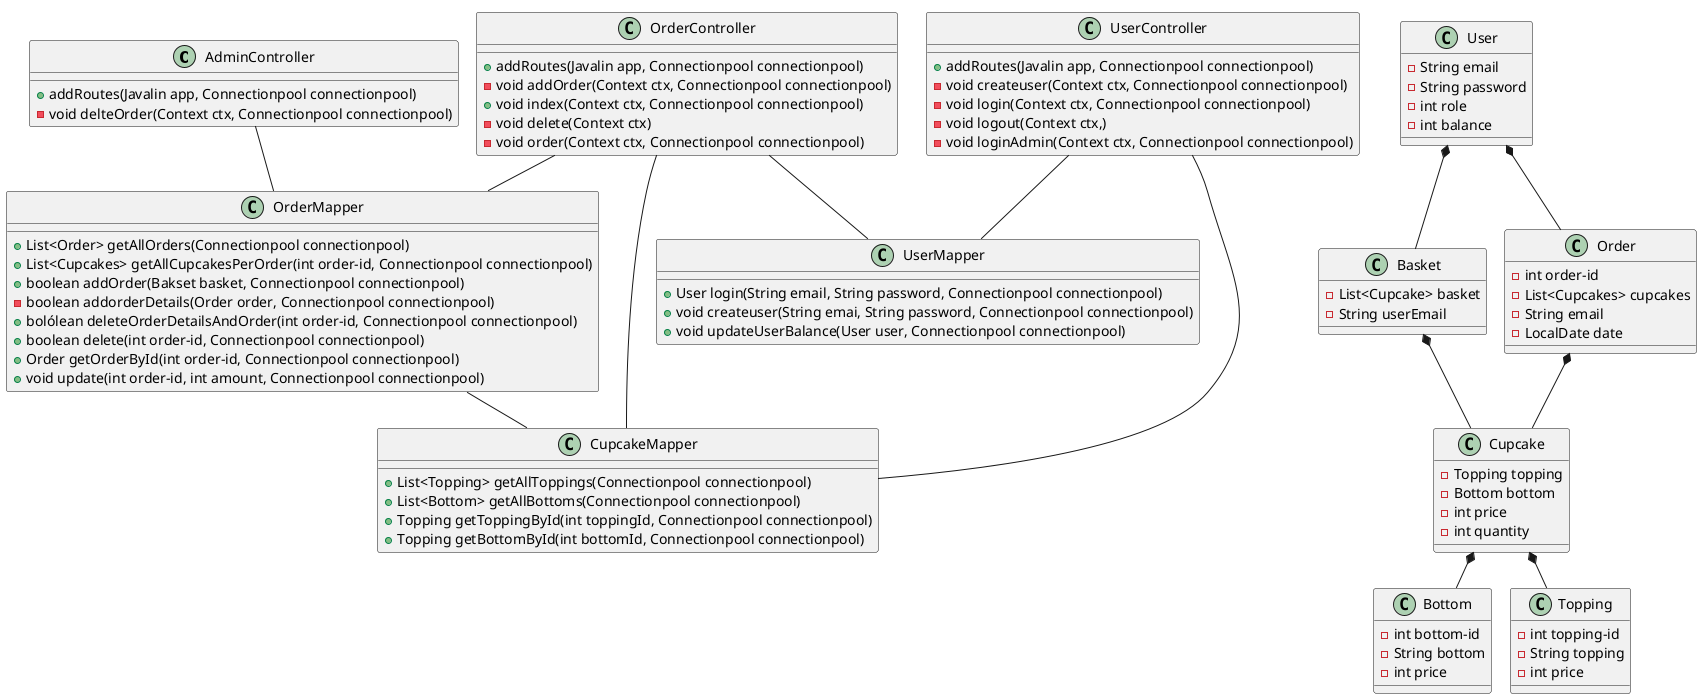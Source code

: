 @startuml
'https://plantuml.com/class-diagram
!pragma layout smetana

class AdminController
class OrderController
class UserController
class Basket
class Bottom
class Cupcake
class Order
class Topping
class User
class OrderMapper
class CupcakeMapper
class UserMapper

class AdminController{
 + addRoutes(Javalin app, Connectionpool connectionpool)
 - void delteOrder(Context ctx, Connectionpool connectionpool)

}
class OrderController{
+ addRoutes(Javalin app, Connectionpool connectionpool)
- void addOrder(Context ctx, Connectionpool connectionpool)
+ void index(Context ctx, Connectionpool connectionpool)
- void delete(Context ctx)
- void order(Context ctx, Connectionpool connectionpool)
}

class UserController{
+ addRoutes(Javalin app, Connectionpool connectionpool)
- void createuser(Context ctx, Connectionpool connectionpool)
- void login(Context ctx, Connectionpool connectionpool)
- void logout(Context ctx,)
- void loginAdmin(Context ctx, Connectionpool connectionpool)

}

class Basket{
- List<Cupcake> basket
- String userEmail

}

class Bottom{
- int bottom-id
- String bottom
- int price
}

class Cupcake{
- Topping topping
- Bottom bottom
- int price
- int quantity
}

class Order{
- int order-id
- List<Cupcakes> cupcakes
- String email
- LocalDate date
}

class Topping{
- int topping-id
- String topping
- int price
}

Class User{
- String email
- String password
- int role
- int balance
}

class CupcakeMapper{
+ List<Topping> getAllToppings(Connectionpool connectionpool)
+ List<Bottom> getAllBottoms(Connectionpool connectionpool)
+ Topping getToppingById(int toppingId, Connectionpool connectionpool)
+ Topping getBottomById(int bottomId, Connectionpool connectionpool)
}

class OrderMapper{
+ List<Order> getAllOrders(Connectionpool connectionpool)
+ List<Cupcakes> getAllCupcakesPerOrder(int order-id, Connectionpool connectionpool)
+ boolean addOrder(Bakset basket, Connectionpool connectionpool)
- boolean addorderDetails(Order order, Connectionpool connectionpool)
+ bolólean deleteOrderDetailsAndOrder(int order-id, Connectionpool connectionpool)
+ boolean delete(int order-id, Connectionpool connectionpool)
+ Order getOrderById(int order-id, Connectionpool connectionpool)
+ void update(int order-id, int amount, Connectionpool connectionpool)

}

class UserMapper{
+ User login(String email, String password, Connectionpool connectionpool)
+ void createuser(String emai, String password, Connectionpool connectionpool)
+ void updateUserBalance(User user, Connectionpool connectionpool)
}

Cupcake *-- Topping
Cupcake *-- Bottom
Basket *-- Cupcake
Order *-- Cupcake
User *-- Basket
User *-- Order


OrderMapper -- CupcakeMapper
AdminController -- OrderMapper
OrderController -- CupcakeMapper
OrderController -- OrderMapper
OrderController -- UserMapper
UserController -- UserMapper
UserController -- CupcakeMapper




@enduml